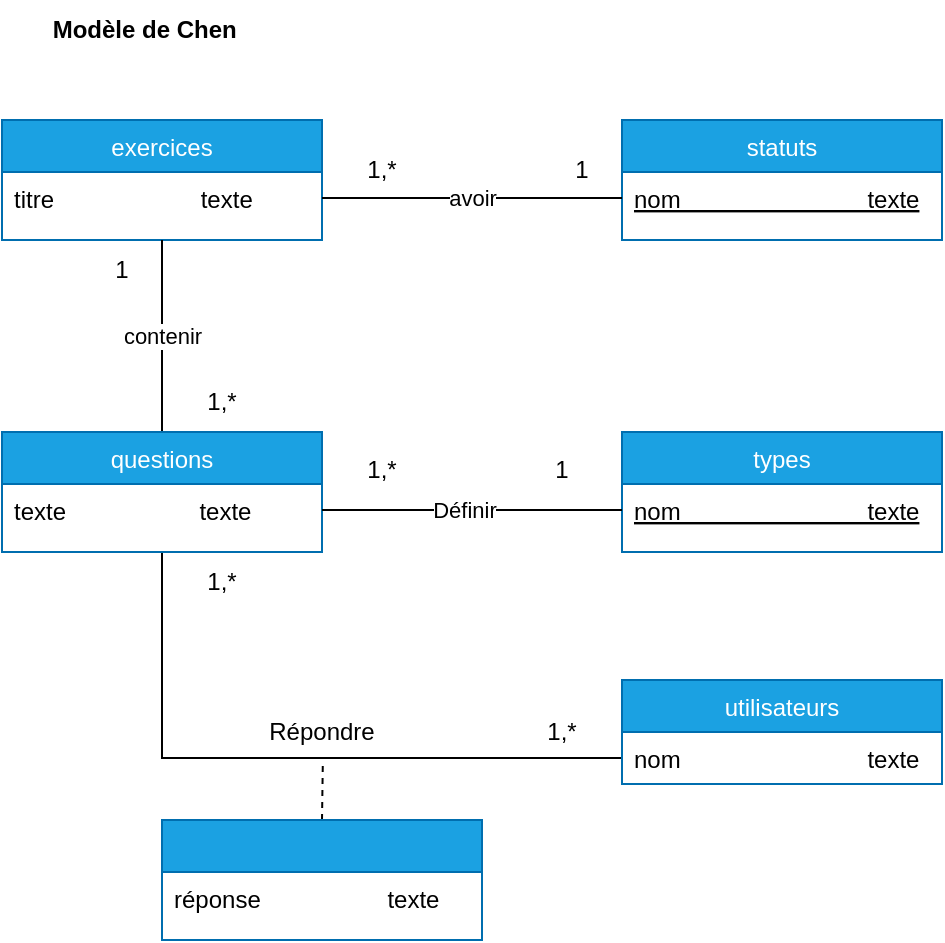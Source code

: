 <mxfile version="15.5.9" type="device"><diagram id="C5RBs43oDa-KdzZeNtuy" name="Page-1"><mxGraphModel dx="526" dy="307" grid="0" gridSize="10" guides="1" tooltips="1" connect="1" arrows="1" fold="1" page="1" pageScale="1" pageWidth="827" pageHeight="1169" math="0" shadow="0"><root><mxCell id="WIyWlLk6GJQsqaUBKTNV-0"/><mxCell id="WIyWlLk6GJQsqaUBKTNV-1" parent="WIyWlLk6GJQsqaUBKTNV-0"/><mxCell id="zkfFHV4jXpPFQw0GAbJ--0" value="exercices" style="swimlane;fontStyle=0;align=center;verticalAlign=top;childLayout=stackLayout;horizontal=1;startSize=26;horizontalStack=0;resizeParent=1;resizeLast=0;collapsible=1;marginBottom=0;rounded=0;shadow=0;strokeWidth=1;fillColor=#1ba1e2;fontColor=#ffffff;strokeColor=#006EAF;" parent="WIyWlLk6GJQsqaUBKTNV-1" vertex="1"><mxGeometry x="73" y="103" width="160" height="60" as="geometry"><mxRectangle x="230" y="140" width="160" height="26" as="alternateBounds"/></mxGeometry></mxCell><mxCell id="zkfFHV4jXpPFQw0GAbJ--1" value="titre                      texte" style="text;align=left;verticalAlign=top;spacingLeft=4;spacingRight=4;overflow=hidden;rotatable=0;points=[[0,0.5],[1,0.5]];portConstraint=eastwest;" parent="zkfFHV4jXpPFQw0GAbJ--0" vertex="1"><mxGeometry y="26" width="160" height="26" as="geometry"/></mxCell><mxCell id="9wAy7oyeRyIPxoUQtvbS-12" style="edgeStyle=orthogonalEdgeStyle;rounded=0;orthogonalLoop=1;jettySize=auto;html=1;exitX=0.5;exitY=0;exitDx=0;exitDy=0;endArrow=none;endFill=0;dashed=1;" parent="WIyWlLk6GJQsqaUBKTNV-1" source="zkfFHV4jXpPFQw0GAbJ--17" edge="1"><mxGeometry relative="1" as="geometry"><mxPoint x="233.429" y="423" as="targetPoint"/></mxGeometry></mxCell><mxCell id="zkfFHV4jXpPFQw0GAbJ--17" value="" style="swimlane;fontStyle=0;align=center;verticalAlign=top;childLayout=stackLayout;horizontal=1;startSize=26;horizontalStack=0;resizeParent=1;resizeLast=0;collapsible=1;marginBottom=0;rounded=0;shadow=0;strokeWidth=1;fillColor=#1ba1e2;fontColor=#ffffff;strokeColor=#006EAF;" parent="WIyWlLk6GJQsqaUBKTNV-1" vertex="1"><mxGeometry x="153" y="453" width="160" height="60" as="geometry"><mxRectangle x="550" y="140" width="160" height="26" as="alternateBounds"/></mxGeometry></mxCell><mxCell id="zkfFHV4jXpPFQw0GAbJ--20" value="réponse                   texte" style="text;align=left;verticalAlign=top;spacingLeft=4;spacingRight=4;overflow=hidden;rotatable=0;points=[[0,0.5],[1,0.5]];portConstraint=eastwest;rounded=0;shadow=0;html=0;" parent="zkfFHV4jXpPFQw0GAbJ--17" vertex="1"><mxGeometry y="26" width="160" height="26" as="geometry"/></mxCell><mxCell id="9wAy7oyeRyIPxoUQtvbS-11" style="edgeStyle=orthogonalEdgeStyle;rounded=0;orthogonalLoop=1;jettySize=auto;html=1;exitX=0.5;exitY=1;exitDx=0;exitDy=0;entryX=0;entryY=0.5;entryDx=0;entryDy=0;endArrow=none;endFill=0;" parent="WIyWlLk6GJQsqaUBKTNV-1" source="9wAy7oyeRyIPxoUQtvbS-0" target="9wAy7oyeRyIPxoUQtvbS-5" edge="1"><mxGeometry relative="1" as="geometry"/></mxCell><mxCell id="9wAy7oyeRyIPxoUQtvbS-18" value="contenir" style="edgeStyle=orthogonalEdgeStyle;rounded=0;orthogonalLoop=1;jettySize=auto;html=1;exitX=0.5;exitY=0;exitDx=0;exitDy=0;entryX=0.5;entryY=1;entryDx=0;entryDy=0;endArrow=none;endFill=0;" parent="WIyWlLk6GJQsqaUBKTNV-1" source="9wAy7oyeRyIPxoUQtvbS-0" target="zkfFHV4jXpPFQw0GAbJ--0" edge="1"><mxGeometry relative="1" as="geometry"><Array as="points"><mxPoint x="153" y="213"/><mxPoint x="153" y="213"/></Array></mxGeometry></mxCell><mxCell id="9wAy7oyeRyIPxoUQtvbS-0" value="questions" style="swimlane;fontStyle=0;align=center;verticalAlign=top;childLayout=stackLayout;horizontal=1;startSize=26;horizontalStack=0;resizeParent=1;resizeLast=0;collapsible=1;marginBottom=0;rounded=0;shadow=0;strokeWidth=1;fillColor=#1ba1e2;fontColor=#ffffff;strokeColor=#006EAF;" parent="WIyWlLk6GJQsqaUBKTNV-1" vertex="1"><mxGeometry x="73" y="259" width="160" height="60" as="geometry"><mxRectangle x="230" y="140" width="160" height="26" as="alternateBounds"/></mxGeometry></mxCell><mxCell id="9wAy7oyeRyIPxoUQtvbS-1" value="texte                    texte" style="text;align=left;verticalAlign=top;spacingLeft=4;spacingRight=4;overflow=hidden;rotatable=0;points=[[0,0.5],[1,0.5]];portConstraint=eastwest;" parent="9wAy7oyeRyIPxoUQtvbS-0" vertex="1"><mxGeometry y="26" width="160" height="26" as="geometry"/></mxCell><mxCell id="9wAy7oyeRyIPxoUQtvbS-2" value="types" style="swimlane;fontStyle=0;align=center;verticalAlign=top;childLayout=stackLayout;horizontal=1;startSize=26;horizontalStack=0;resizeParent=1;resizeLast=0;collapsible=1;marginBottom=0;rounded=0;shadow=0;strokeWidth=1;fillColor=#1ba1e2;fontColor=#ffffff;strokeColor=#006EAF;" parent="WIyWlLk6GJQsqaUBKTNV-1" vertex="1"><mxGeometry x="383" y="259" width="160" height="60" as="geometry"><mxRectangle x="230" y="140" width="160" height="26" as="alternateBounds"/></mxGeometry></mxCell><mxCell id="9wAy7oyeRyIPxoUQtvbS-3" value="nom                            texte" style="text;align=left;verticalAlign=top;spacingLeft=4;spacingRight=4;overflow=hidden;rotatable=0;points=[[0,0.5],[1,0.5]];portConstraint=eastwest;fontStyle=4" parent="9wAy7oyeRyIPxoUQtvbS-2" vertex="1"><mxGeometry y="26" width="160" height="26" as="geometry"/></mxCell><mxCell id="9wAy7oyeRyIPxoUQtvbS-4" value="utilisateurs" style="swimlane;fontStyle=0;align=center;verticalAlign=top;childLayout=stackLayout;horizontal=1;startSize=26;horizontalStack=0;resizeParent=1;resizeLast=0;collapsible=1;marginBottom=0;rounded=0;shadow=0;strokeWidth=1;fillColor=#1ba1e2;fontColor=#ffffff;strokeColor=#006EAF;" parent="WIyWlLk6GJQsqaUBKTNV-1" vertex="1"><mxGeometry x="383" y="383" width="160" height="52" as="geometry"><mxRectangle x="230" y="140" width="160" height="26" as="alternateBounds"/></mxGeometry></mxCell><mxCell id="9wAy7oyeRyIPxoUQtvbS-5" value="nom                            texte" style="text;align=left;verticalAlign=top;spacingLeft=4;spacingRight=4;overflow=hidden;rotatable=0;points=[[0,0.5],[1,0.5]];portConstraint=eastwest;" parent="9wAy7oyeRyIPxoUQtvbS-4" vertex="1"><mxGeometry y="26" width="160" height="26" as="geometry"/></mxCell><mxCell id="9wAy7oyeRyIPxoUQtvbS-6" value="statuts" style="swimlane;fontStyle=0;align=center;verticalAlign=top;childLayout=stackLayout;horizontal=1;startSize=26;horizontalStack=0;resizeParent=1;resizeLast=0;collapsible=1;marginBottom=0;rounded=0;shadow=0;strokeWidth=1;fillColor=#1ba1e2;fontColor=#ffffff;strokeColor=#006EAF;" parent="WIyWlLk6GJQsqaUBKTNV-1" vertex="1"><mxGeometry x="383" y="103" width="160" height="60" as="geometry"><mxRectangle x="230" y="140" width="160" height="26" as="alternateBounds"/></mxGeometry></mxCell><mxCell id="9wAy7oyeRyIPxoUQtvbS-7" value="nom                            texte" style="text;align=left;verticalAlign=top;spacingLeft=4;spacingRight=4;overflow=hidden;rotatable=0;points=[[0,0.5],[1,0.5]];portConstraint=eastwest;fontStyle=4" parent="9wAy7oyeRyIPxoUQtvbS-6" vertex="1"><mxGeometry y="26" width="160" height="26" as="geometry"/></mxCell><mxCell id="9wAy7oyeRyIPxoUQtvbS-13" value="Répondre" style="text;html=1;strokeColor=none;fillColor=none;align=center;verticalAlign=middle;whiteSpace=wrap;rounded=0;" parent="WIyWlLk6GJQsqaUBKTNV-1" vertex="1"><mxGeometry x="203" y="394" width="60" height="30" as="geometry"/></mxCell><mxCell id="9wAy7oyeRyIPxoUQtvbS-14" value="1,*" style="text;html=1;strokeColor=none;fillColor=none;align=center;verticalAlign=middle;whiteSpace=wrap;rounded=0;" parent="WIyWlLk6GJQsqaUBKTNV-1" vertex="1"><mxGeometry x="153" y="319" width="60" height="30" as="geometry"/></mxCell><mxCell id="9wAy7oyeRyIPxoUQtvbS-15" value="1,*" style="text;html=1;strokeColor=none;fillColor=none;align=center;verticalAlign=middle;whiteSpace=wrap;rounded=0;" parent="WIyWlLk6GJQsqaUBKTNV-1" vertex="1"><mxGeometry x="323" y="394" width="60" height="30" as="geometry"/></mxCell><mxCell id="9wAy7oyeRyIPxoUQtvbS-16" style="edgeStyle=orthogonalEdgeStyle;rounded=0;orthogonalLoop=1;jettySize=auto;html=1;exitX=1;exitY=0.5;exitDx=0;exitDy=0;entryX=0;entryY=0.5;entryDx=0;entryDy=0;endArrow=none;endFill=0;" parent="WIyWlLk6GJQsqaUBKTNV-1" source="9wAy7oyeRyIPxoUQtvbS-1" target="9wAy7oyeRyIPxoUQtvbS-3" edge="1"><mxGeometry relative="1" as="geometry"/></mxCell><mxCell id="9wAy7oyeRyIPxoUQtvbS-17" value="Définir" style="edgeLabel;html=1;align=center;verticalAlign=middle;resizable=0;points=[];" parent="9wAy7oyeRyIPxoUQtvbS-16" vertex="1" connectable="0"><mxGeometry x="-0.192" y="-2" relative="1" as="geometry"><mxPoint x="10" y="-2" as="offset"/></mxGeometry></mxCell><mxCell id="9wAy7oyeRyIPxoUQtvbS-19" value="avoir" style="edgeStyle=orthogonalEdgeStyle;rounded=0;orthogonalLoop=1;jettySize=auto;html=1;exitX=1;exitY=0.5;exitDx=0;exitDy=0;entryX=0;entryY=0.5;entryDx=0;entryDy=0;endArrow=none;endFill=0;" parent="WIyWlLk6GJQsqaUBKTNV-1" source="zkfFHV4jXpPFQw0GAbJ--1" target="9wAy7oyeRyIPxoUQtvbS-7" edge="1"><mxGeometry relative="1" as="geometry"/></mxCell><mxCell id="9wAy7oyeRyIPxoUQtvbS-20" value="1" style="text;html=1;strokeColor=none;fillColor=none;align=center;verticalAlign=middle;whiteSpace=wrap;rounded=0;" parent="WIyWlLk6GJQsqaUBKTNV-1" vertex="1"><mxGeometry x="323" y="263" width="60" height="30" as="geometry"/></mxCell><mxCell id="9wAy7oyeRyIPxoUQtvbS-21" value="1,*" style="text;html=1;strokeColor=none;fillColor=none;align=center;verticalAlign=middle;whiteSpace=wrap;rounded=0;" parent="WIyWlLk6GJQsqaUBKTNV-1" vertex="1"><mxGeometry x="233" y="263" width="60" height="30" as="geometry"/></mxCell><mxCell id="9wAy7oyeRyIPxoUQtvbS-22" value="1" style="text;html=1;strokeColor=none;fillColor=none;align=center;verticalAlign=middle;whiteSpace=wrap;rounded=0;" parent="WIyWlLk6GJQsqaUBKTNV-1" vertex="1"><mxGeometry x="103" y="163" width="60" height="30" as="geometry"/></mxCell><mxCell id="9wAy7oyeRyIPxoUQtvbS-23" value="1,*" style="text;html=1;strokeColor=none;fillColor=none;align=center;verticalAlign=middle;whiteSpace=wrap;rounded=0;" parent="WIyWlLk6GJQsqaUBKTNV-1" vertex="1"><mxGeometry x="153" y="229" width="60" height="30" as="geometry"/></mxCell><mxCell id="9wAy7oyeRyIPxoUQtvbS-24" value="1" style="text;html=1;strokeColor=none;fillColor=none;align=center;verticalAlign=middle;whiteSpace=wrap;rounded=0;" parent="WIyWlLk6GJQsqaUBKTNV-1" vertex="1"><mxGeometry x="333" y="113" width="60" height="30" as="geometry"/></mxCell><mxCell id="9wAy7oyeRyIPxoUQtvbS-25" value="1,*" style="text;html=1;strokeColor=none;fillColor=none;align=center;verticalAlign=middle;whiteSpace=wrap;rounded=0;" parent="WIyWlLk6GJQsqaUBKTNV-1" vertex="1"><mxGeometry x="233" y="113" width="60" height="30" as="geometry"/></mxCell><mxCell id="9wAy7oyeRyIPxoUQtvbS-27" value="Modèle de Chen&amp;nbsp;" style="text;html=1;strokeColor=none;fillColor=none;align=center;verticalAlign=middle;whiteSpace=wrap;rounded=0;fontStyle=1" parent="WIyWlLk6GJQsqaUBKTNV-1" vertex="1"><mxGeometry x="73" y="43" width="146" height="30" as="geometry"/></mxCell></root></mxGraphModel></diagram></mxfile>